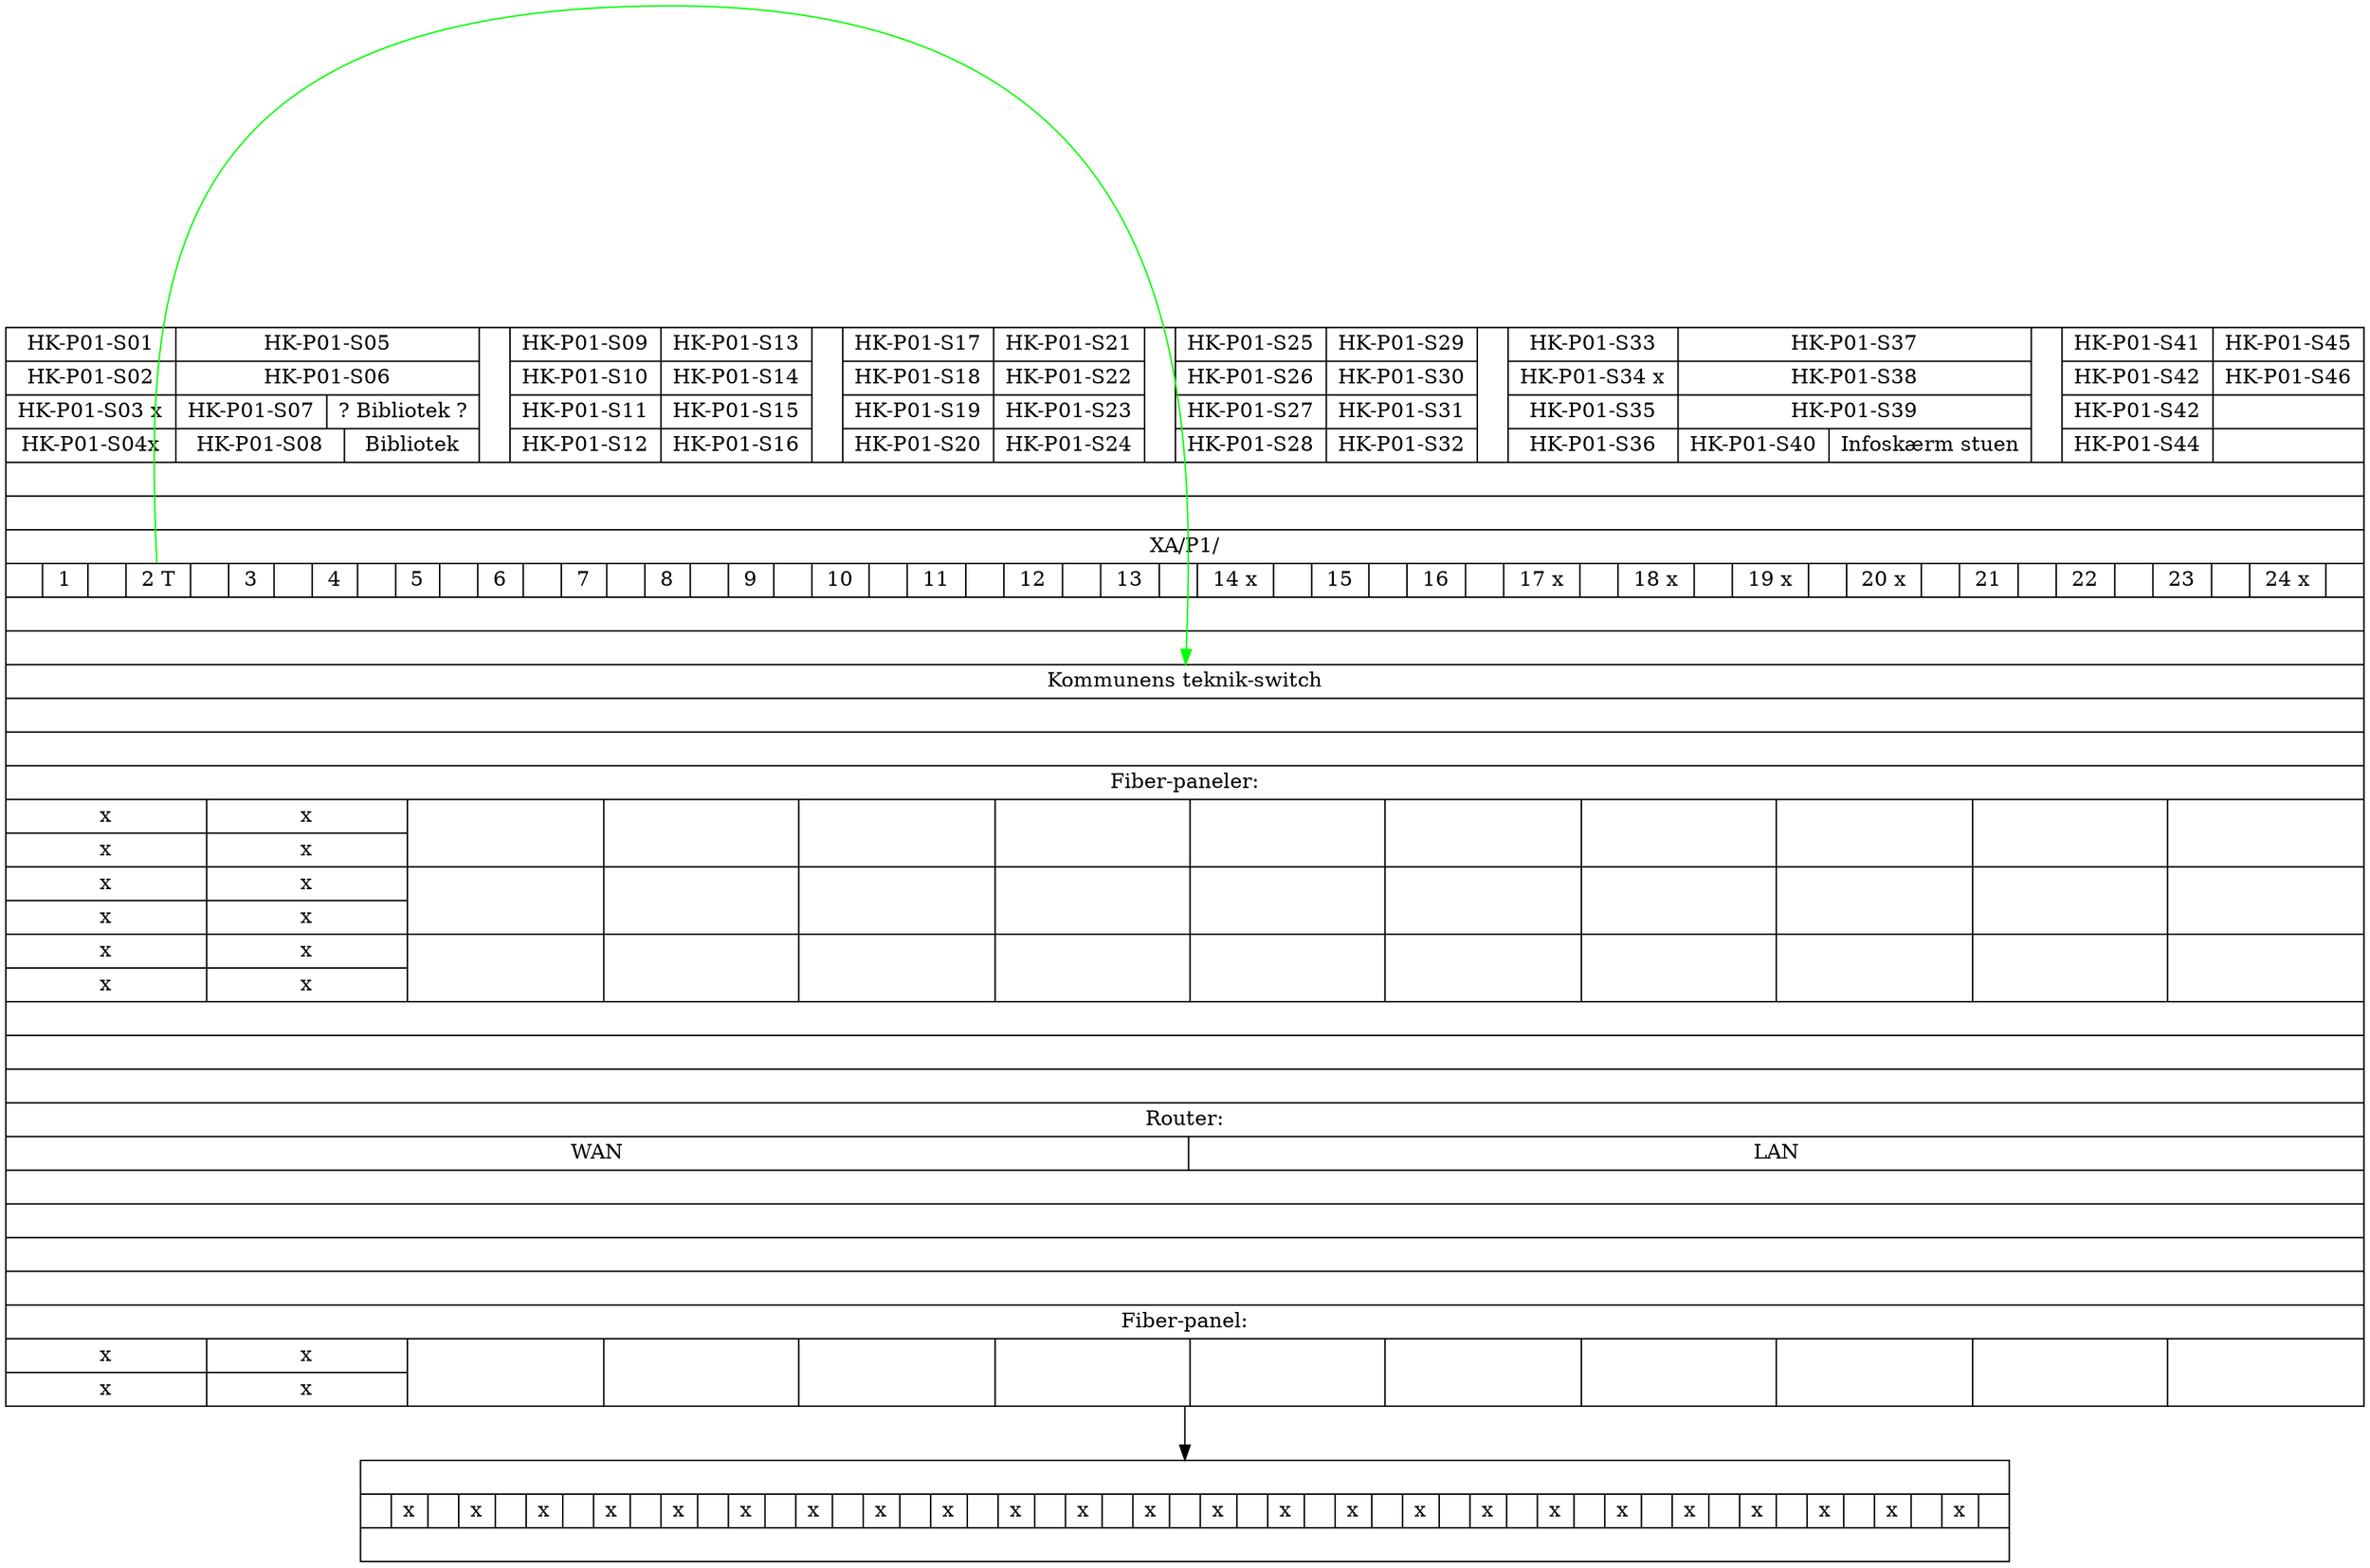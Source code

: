 digraph xxx {
  bib_patch [ shape=record label="{
  					{
						{HK-P01-S01|HK-P01-S02|HK-P01-S03 x|HK-P01-S04x}|
						{HK-P01-S05|HK-P01-S06|{HK-P01-S07|? Bibliotek ?}|{HK-P01-S08|Bibliotek}}||
						
						{HK-P01-S09|HK-P01-S10|HK-P01-S11|HK-P01-S12}|
						{HK-P01-S13|HK-P01-S14|HK-P01-S15|HK-P01-S16}||
						
						{HK-P01-S17|HK-P01-S18|HK-P01-S19|HK-P01-S20}|
						{HK-P01-S21|HK-P01-S22|HK-P01-S23|HK-P01-S24}||
						
						{HK-P01-S25|HK-P01-S26|HK-P01-S27|HK-P01-S28}|
						{HK-P01-S29|HK-P01-S30|HK-P01-S31|HK-P01-S32}||
						
						{HK-P01-S33|HK-P01-S34 x|HK-P01-S35|HK-P01-S36}|
						{HK-P01-S37|HK-P01-S38|HK-P01-S39|{HK-P01-S40|Infoskærm stuen}}||
						
						{HK-P01-S41|HK-P01-S42|HK-P01-S42|HK-P01-S44}|
						{HK-P01-S45|HK-P01-S46||}
					}
					|||XA/P1/|
					{|1||<xa_p1_2> 2 T||3||4||5||6||7||8||9||10||11||12||13||14 x||15||16||17 x||18 x||19 x||20 x||21||22||23||24 x|}
					|||
					<kom_switch>Kommunens teknik-switch
					|||
					Fiber-paneler:
					|
					{{x|x}|{x|x}||||||||||}
					|
					{{x|x}|{x|x}||||||||||}
					|
					{{x|x}|{x|x}||||||||||}
					||||
					Router:|
					{WAN|LAN}|
					{}
					||||
					Fiber-panel:|
					{{x|x}|{x|x}||||||||||}
				   }" ];
  alslug_patch [ shape=record label="{
					|{ |x| |x| |x| |x| |x| |x| |x| |x| |x| |x| |x| |x| |x| |x| |x| |x| |x| |x| |x| |x| |x| |x| |x| |x| }|
                                      }" ];
  bib_patch -> alslug_patch;
  bib_patch:xa_p1_2 -> bib_patch:kom_switch [ color=green ];
}
